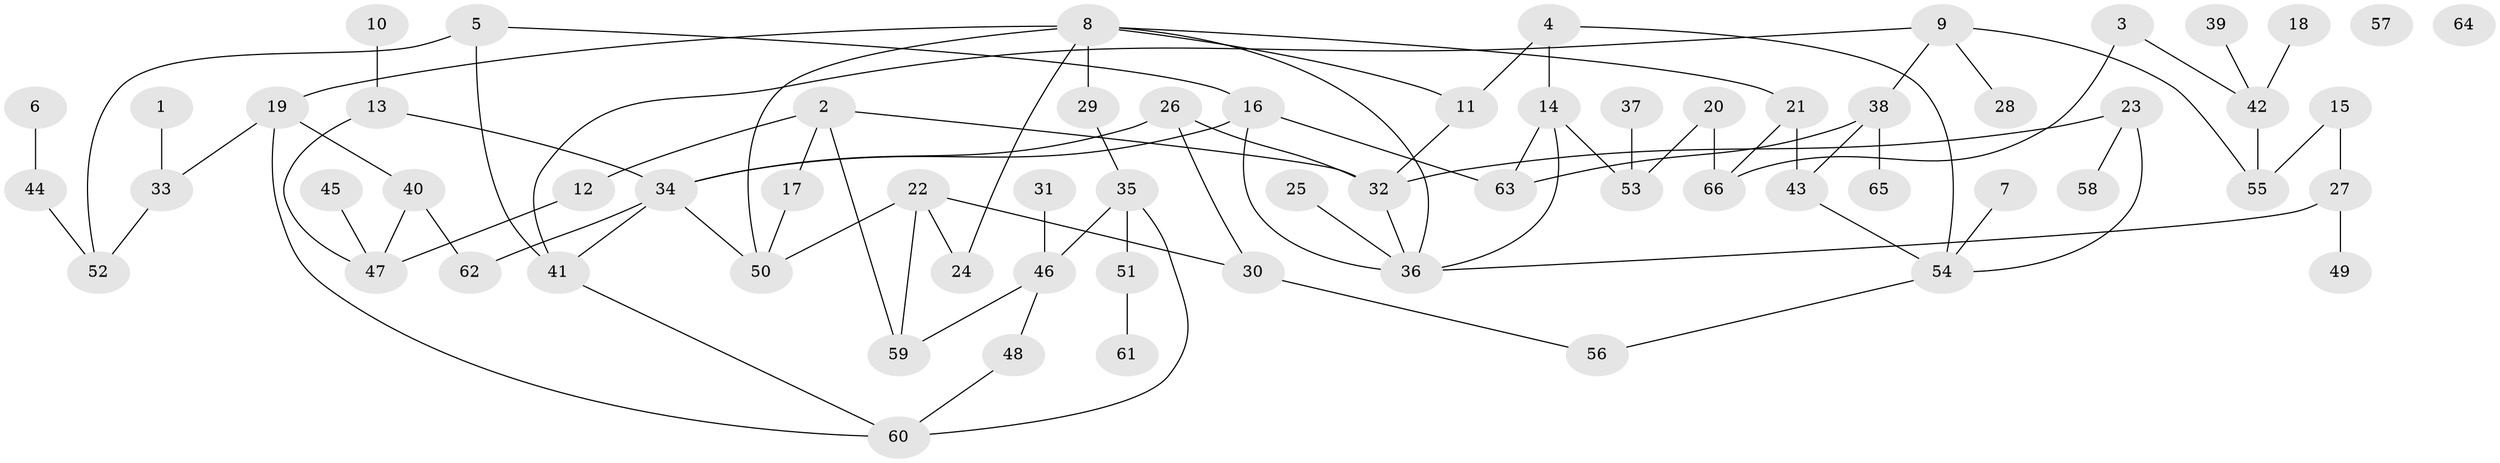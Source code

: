 // Generated by graph-tools (version 1.1) at 2025/33/03/09/25 02:33:46]
// undirected, 66 vertices, 89 edges
graph export_dot {
graph [start="1"]
  node [color=gray90,style=filled];
  1;
  2;
  3;
  4;
  5;
  6;
  7;
  8;
  9;
  10;
  11;
  12;
  13;
  14;
  15;
  16;
  17;
  18;
  19;
  20;
  21;
  22;
  23;
  24;
  25;
  26;
  27;
  28;
  29;
  30;
  31;
  32;
  33;
  34;
  35;
  36;
  37;
  38;
  39;
  40;
  41;
  42;
  43;
  44;
  45;
  46;
  47;
  48;
  49;
  50;
  51;
  52;
  53;
  54;
  55;
  56;
  57;
  58;
  59;
  60;
  61;
  62;
  63;
  64;
  65;
  66;
  1 -- 33;
  2 -- 12;
  2 -- 17;
  2 -- 32;
  2 -- 59;
  3 -- 42;
  3 -- 66;
  4 -- 11;
  4 -- 14;
  4 -- 54;
  5 -- 16;
  5 -- 41;
  5 -- 52;
  6 -- 44;
  7 -- 54;
  8 -- 11;
  8 -- 19;
  8 -- 21;
  8 -- 24;
  8 -- 29;
  8 -- 36;
  8 -- 50;
  9 -- 28;
  9 -- 38;
  9 -- 41;
  9 -- 55;
  10 -- 13;
  11 -- 32;
  12 -- 47;
  13 -- 34;
  13 -- 47;
  14 -- 36;
  14 -- 53;
  14 -- 63;
  15 -- 27;
  15 -- 55;
  16 -- 34;
  16 -- 36;
  16 -- 63;
  17 -- 50;
  18 -- 42;
  19 -- 33;
  19 -- 40;
  19 -- 60;
  20 -- 53;
  20 -- 66;
  21 -- 43;
  21 -- 66;
  22 -- 24;
  22 -- 30;
  22 -- 50;
  22 -- 59;
  23 -- 32;
  23 -- 54;
  23 -- 58;
  25 -- 36;
  26 -- 30;
  26 -- 32;
  26 -- 34;
  27 -- 36;
  27 -- 49;
  29 -- 35;
  30 -- 56;
  31 -- 46;
  32 -- 36;
  33 -- 52;
  34 -- 41;
  34 -- 50;
  34 -- 62;
  35 -- 46;
  35 -- 51;
  35 -- 60;
  37 -- 53;
  38 -- 43;
  38 -- 63;
  38 -- 65;
  39 -- 42;
  40 -- 47;
  40 -- 62;
  41 -- 60;
  42 -- 55;
  43 -- 54;
  44 -- 52;
  45 -- 47;
  46 -- 48;
  46 -- 59;
  48 -- 60;
  51 -- 61;
  54 -- 56;
}
